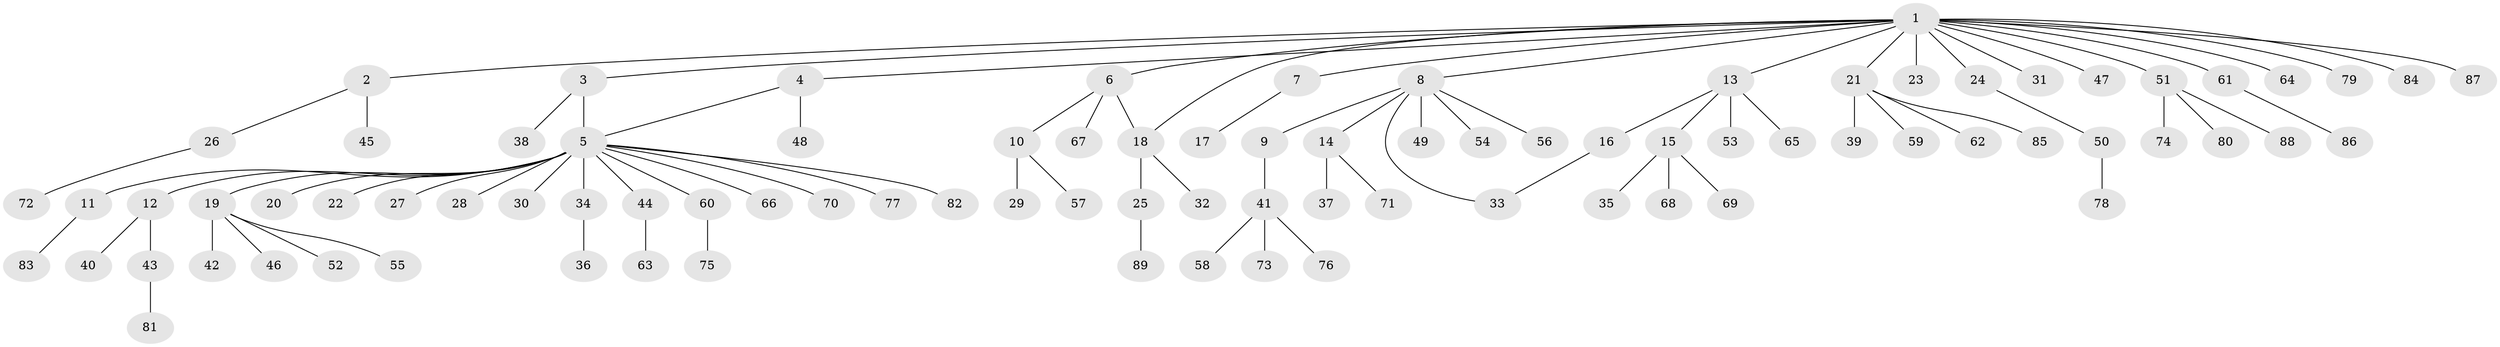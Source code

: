 // Generated by graph-tools (version 1.1) at 2025/25/03/09/25 03:25:55]
// undirected, 89 vertices, 91 edges
graph export_dot {
graph [start="1"]
  node [color=gray90,style=filled];
  1;
  2;
  3;
  4;
  5;
  6;
  7;
  8;
  9;
  10;
  11;
  12;
  13;
  14;
  15;
  16;
  17;
  18;
  19;
  20;
  21;
  22;
  23;
  24;
  25;
  26;
  27;
  28;
  29;
  30;
  31;
  32;
  33;
  34;
  35;
  36;
  37;
  38;
  39;
  40;
  41;
  42;
  43;
  44;
  45;
  46;
  47;
  48;
  49;
  50;
  51;
  52;
  53;
  54;
  55;
  56;
  57;
  58;
  59;
  60;
  61;
  62;
  63;
  64;
  65;
  66;
  67;
  68;
  69;
  70;
  71;
  72;
  73;
  74;
  75;
  76;
  77;
  78;
  79;
  80;
  81;
  82;
  83;
  84;
  85;
  86;
  87;
  88;
  89;
  1 -- 2;
  1 -- 3;
  1 -- 4;
  1 -- 6;
  1 -- 7;
  1 -- 8;
  1 -- 13;
  1 -- 18;
  1 -- 21;
  1 -- 23;
  1 -- 24;
  1 -- 31;
  1 -- 47;
  1 -- 51;
  1 -- 61;
  1 -- 64;
  1 -- 79;
  1 -- 84;
  1 -- 87;
  2 -- 26;
  2 -- 45;
  3 -- 5;
  3 -- 38;
  4 -- 5;
  4 -- 48;
  5 -- 11;
  5 -- 12;
  5 -- 19;
  5 -- 20;
  5 -- 22;
  5 -- 27;
  5 -- 28;
  5 -- 30;
  5 -- 34;
  5 -- 44;
  5 -- 60;
  5 -- 66;
  5 -- 70;
  5 -- 77;
  5 -- 82;
  6 -- 10;
  6 -- 18;
  6 -- 67;
  7 -- 17;
  8 -- 9;
  8 -- 14;
  8 -- 33;
  8 -- 49;
  8 -- 54;
  8 -- 56;
  9 -- 41;
  10 -- 29;
  10 -- 57;
  11 -- 83;
  12 -- 40;
  12 -- 43;
  13 -- 15;
  13 -- 16;
  13 -- 53;
  13 -- 65;
  14 -- 37;
  14 -- 71;
  15 -- 35;
  15 -- 68;
  15 -- 69;
  16 -- 33;
  18 -- 25;
  18 -- 32;
  19 -- 42;
  19 -- 46;
  19 -- 52;
  19 -- 55;
  21 -- 39;
  21 -- 59;
  21 -- 62;
  21 -- 85;
  24 -- 50;
  25 -- 89;
  26 -- 72;
  34 -- 36;
  41 -- 58;
  41 -- 73;
  41 -- 76;
  43 -- 81;
  44 -- 63;
  50 -- 78;
  51 -- 74;
  51 -- 80;
  51 -- 88;
  60 -- 75;
  61 -- 86;
}
